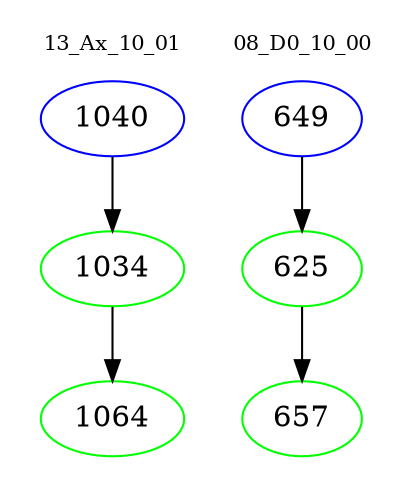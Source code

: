 digraph{
subgraph cluster_0 {
color = white
label = "13_Ax_10_01";
fontsize=10;
T0_1040 [label="1040", color="blue"]
T0_1040 -> T0_1034 [color="black"]
T0_1034 [label="1034", color="green"]
T0_1034 -> T0_1064 [color="black"]
T0_1064 [label="1064", color="green"]
}
subgraph cluster_1 {
color = white
label = "08_D0_10_00";
fontsize=10;
T1_649 [label="649", color="blue"]
T1_649 -> T1_625 [color="black"]
T1_625 [label="625", color="green"]
T1_625 -> T1_657 [color="black"]
T1_657 [label="657", color="green"]
}
}
